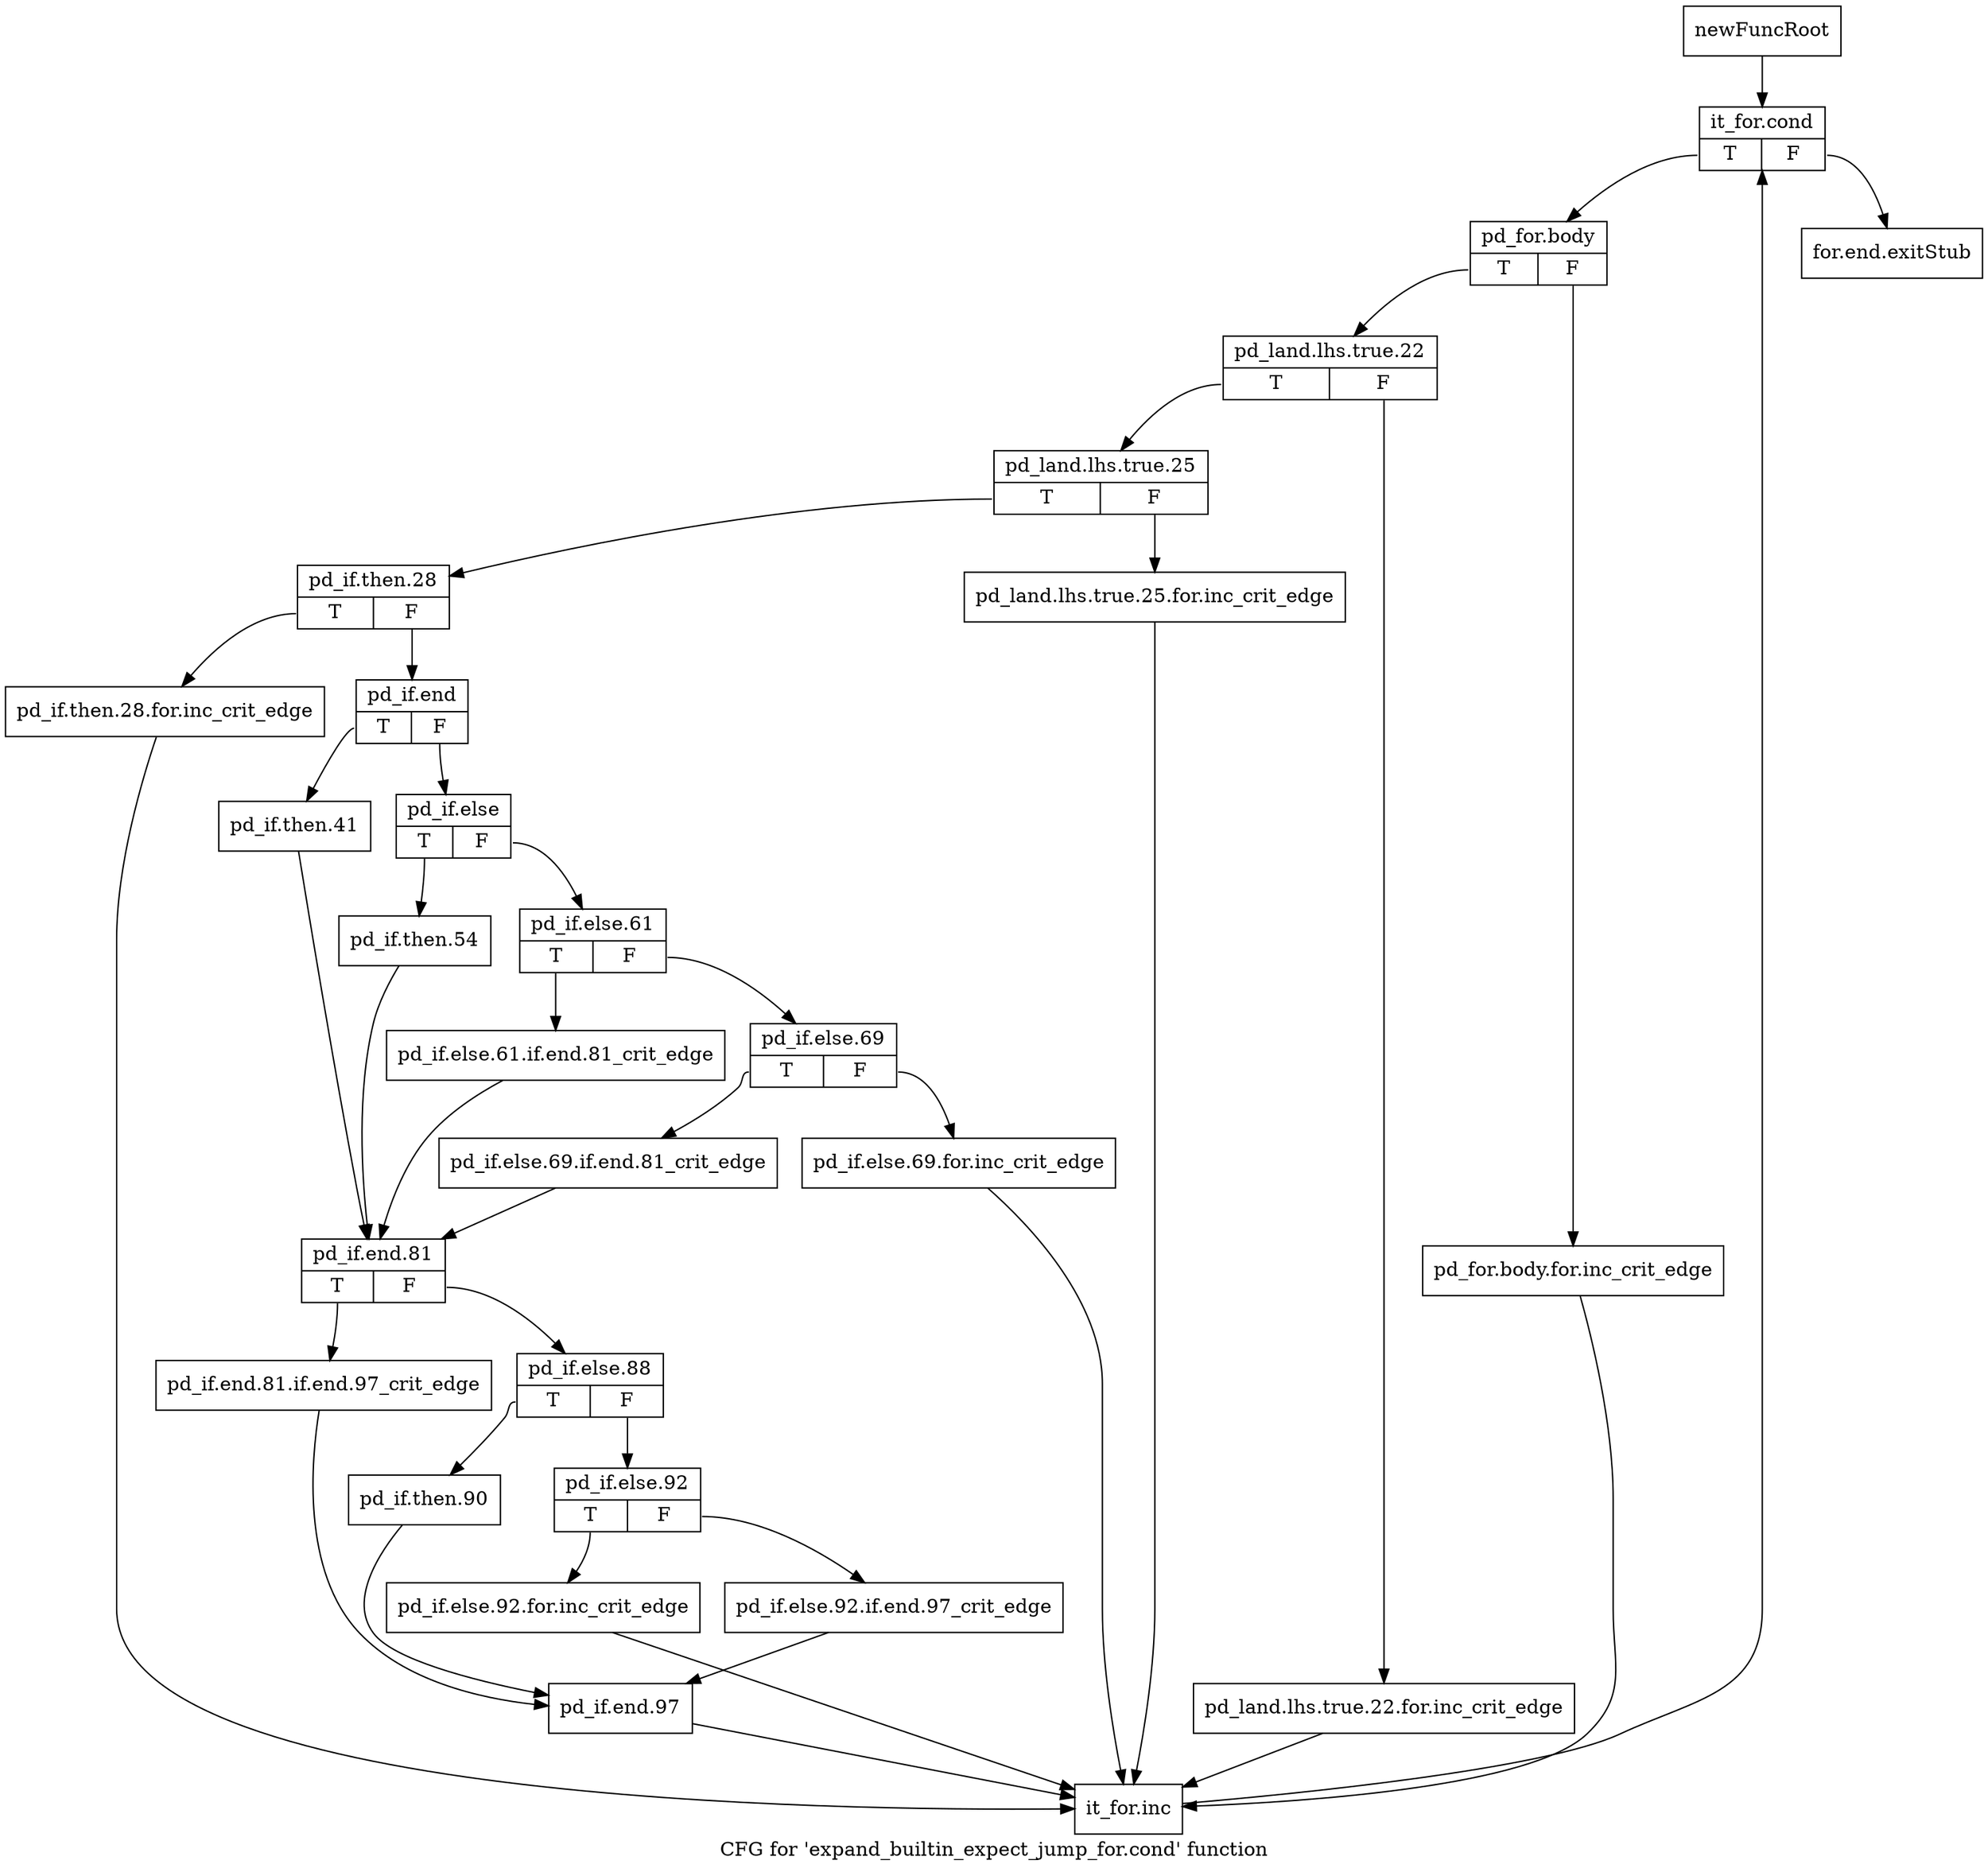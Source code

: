 digraph "CFG for 'expand_builtin_expect_jump_for.cond' function" {
	label="CFG for 'expand_builtin_expect_jump_for.cond' function";

	Node0x79c9bc0 [shape=record,label="{newFuncRoot}"];
	Node0x79c9bc0 -> Node0x79cc4f0;
	Node0x79cc4a0 [shape=record,label="{for.end.exitStub}"];
	Node0x79cc4f0 [shape=record,label="{it_for.cond|{<s0>T|<s1>F}}"];
	Node0x79cc4f0:s0 -> Node0x79cc540;
	Node0x79cc4f0:s1 -> Node0x79cc4a0;
	Node0x79cc540 [shape=record,label="{pd_for.body|{<s0>T|<s1>F}}"];
	Node0x79cc540:s0 -> Node0x79cc5e0;
	Node0x79cc540:s1 -> Node0x79cc590;
	Node0x79cc590 [shape=record,label="{pd_for.body.for.inc_crit_edge}"];
	Node0x79cc590 -> Node0x79ccd10;
	Node0x79cc5e0 [shape=record,label="{pd_land.lhs.true.22|{<s0>T|<s1>F}}"];
	Node0x79cc5e0:s0 -> Node0x79cc680;
	Node0x79cc5e0:s1 -> Node0x79cc630;
	Node0x79cc630 [shape=record,label="{pd_land.lhs.true.22.for.inc_crit_edge}"];
	Node0x79cc630 -> Node0x79ccd10;
	Node0x79cc680 [shape=record,label="{pd_land.lhs.true.25|{<s0>T|<s1>F}}"];
	Node0x79cc680:s0 -> Node0x79cc720;
	Node0x79cc680:s1 -> Node0x79cc6d0;
	Node0x79cc6d0 [shape=record,label="{pd_land.lhs.true.25.for.inc_crit_edge}"];
	Node0x79cc6d0 -> Node0x79ccd10;
	Node0x79cc720 [shape=record,label="{pd_if.then.28|{<s0>T|<s1>F}}"];
	Node0x79cc720:s0 -> Node0x79cccc0;
	Node0x79cc720:s1 -> Node0x79cc770;
	Node0x79cc770 [shape=record,label="{pd_if.end|{<s0>T|<s1>F}}"];
	Node0x79cc770:s0 -> Node0x79cc9f0;
	Node0x79cc770:s1 -> Node0x79cc7c0;
	Node0x79cc7c0 [shape=record,label="{pd_if.else|{<s0>T|<s1>F}}"];
	Node0x79cc7c0:s0 -> Node0x79cc9a0;
	Node0x79cc7c0:s1 -> Node0x79cc810;
	Node0x79cc810 [shape=record,label="{pd_if.else.61|{<s0>T|<s1>F}}"];
	Node0x79cc810:s0 -> Node0x79cc950;
	Node0x79cc810:s1 -> Node0x79cc860;
	Node0x79cc860 [shape=record,label="{pd_if.else.69|{<s0>T|<s1>F}}"];
	Node0x79cc860:s0 -> Node0x79cc900;
	Node0x79cc860:s1 -> Node0x79cc8b0;
	Node0x79cc8b0 [shape=record,label="{pd_if.else.69.for.inc_crit_edge}"];
	Node0x79cc8b0 -> Node0x79ccd10;
	Node0x79cc900 [shape=record,label="{pd_if.else.69.if.end.81_crit_edge}"];
	Node0x79cc900 -> Node0x79cca40;
	Node0x79cc950 [shape=record,label="{pd_if.else.61.if.end.81_crit_edge}"];
	Node0x79cc950 -> Node0x79cca40;
	Node0x79cc9a0 [shape=record,label="{pd_if.then.54}"];
	Node0x79cc9a0 -> Node0x79cca40;
	Node0x79cc9f0 [shape=record,label="{pd_if.then.41}"];
	Node0x79cc9f0 -> Node0x79cca40;
	Node0x79cca40 [shape=record,label="{pd_if.end.81|{<s0>T|<s1>F}}"];
	Node0x79cca40:s0 -> Node0x79ccc20;
	Node0x79cca40:s1 -> Node0x79cca90;
	Node0x79cca90 [shape=record,label="{pd_if.else.88|{<s0>T|<s1>F}}"];
	Node0x79cca90:s0 -> Node0x79ccbd0;
	Node0x79cca90:s1 -> Node0x79ccae0;
	Node0x79ccae0 [shape=record,label="{pd_if.else.92|{<s0>T|<s1>F}}"];
	Node0x79ccae0:s0 -> Node0x79ccb80;
	Node0x79ccae0:s1 -> Node0x79ccb30;
	Node0x79ccb30 [shape=record,label="{pd_if.else.92.if.end.97_crit_edge}"];
	Node0x79ccb30 -> Node0x79ccc70;
	Node0x79ccb80 [shape=record,label="{pd_if.else.92.for.inc_crit_edge}"];
	Node0x79ccb80 -> Node0x79ccd10;
	Node0x79ccbd0 [shape=record,label="{pd_if.then.90}"];
	Node0x79ccbd0 -> Node0x79ccc70;
	Node0x79ccc20 [shape=record,label="{pd_if.end.81.if.end.97_crit_edge}"];
	Node0x79ccc20 -> Node0x79ccc70;
	Node0x79ccc70 [shape=record,label="{pd_if.end.97}"];
	Node0x79ccc70 -> Node0x79ccd10;
	Node0x79cccc0 [shape=record,label="{pd_if.then.28.for.inc_crit_edge}"];
	Node0x79cccc0 -> Node0x79ccd10;
	Node0x79ccd10 [shape=record,label="{it_for.inc}"];
	Node0x79ccd10 -> Node0x79cc4f0;
}

